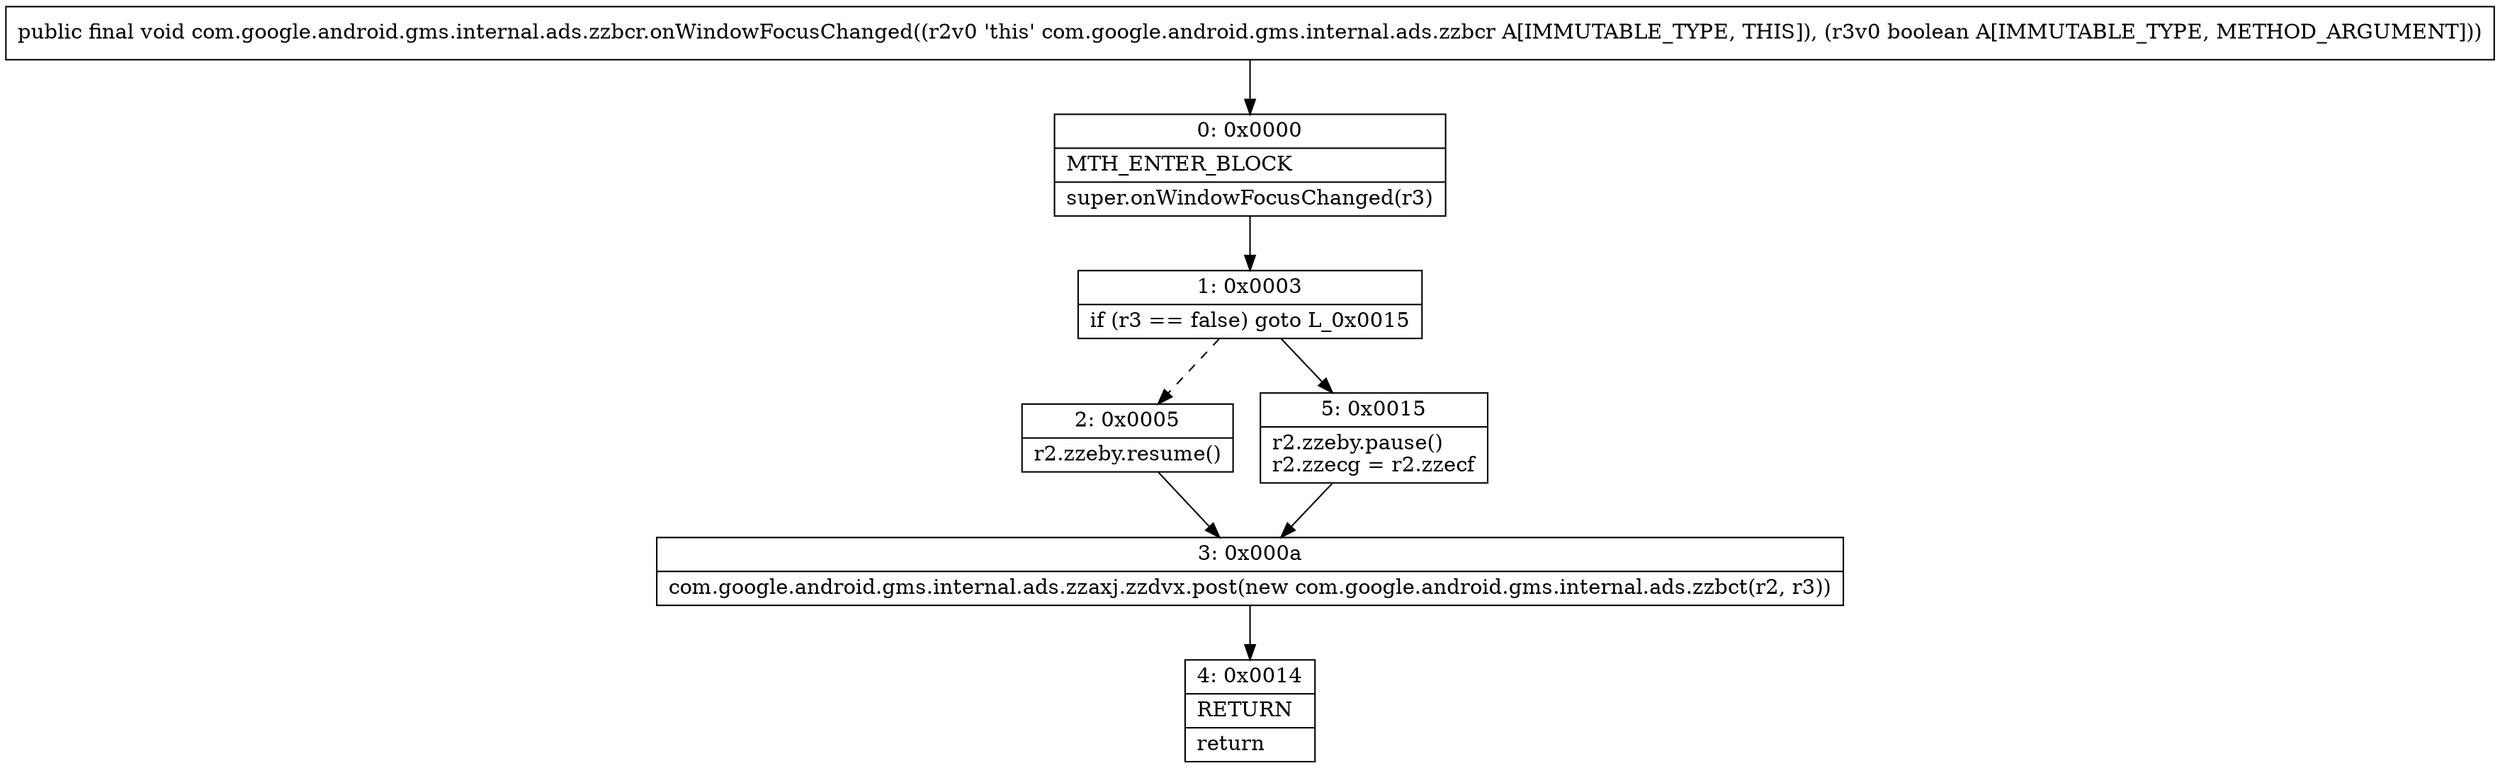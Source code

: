 digraph "CFG forcom.google.android.gms.internal.ads.zzbcr.onWindowFocusChanged(Z)V" {
Node_0 [shape=record,label="{0\:\ 0x0000|MTH_ENTER_BLOCK\l|super.onWindowFocusChanged(r3)\l}"];
Node_1 [shape=record,label="{1\:\ 0x0003|if (r3 == false) goto L_0x0015\l}"];
Node_2 [shape=record,label="{2\:\ 0x0005|r2.zzeby.resume()\l}"];
Node_3 [shape=record,label="{3\:\ 0x000a|com.google.android.gms.internal.ads.zzaxj.zzdvx.post(new com.google.android.gms.internal.ads.zzbct(r2, r3))\l}"];
Node_4 [shape=record,label="{4\:\ 0x0014|RETURN\l|return\l}"];
Node_5 [shape=record,label="{5\:\ 0x0015|r2.zzeby.pause()\lr2.zzecg = r2.zzecf\l}"];
MethodNode[shape=record,label="{public final void com.google.android.gms.internal.ads.zzbcr.onWindowFocusChanged((r2v0 'this' com.google.android.gms.internal.ads.zzbcr A[IMMUTABLE_TYPE, THIS]), (r3v0 boolean A[IMMUTABLE_TYPE, METHOD_ARGUMENT])) }"];
MethodNode -> Node_0;
Node_0 -> Node_1;
Node_1 -> Node_2[style=dashed];
Node_1 -> Node_5;
Node_2 -> Node_3;
Node_3 -> Node_4;
Node_5 -> Node_3;
}

